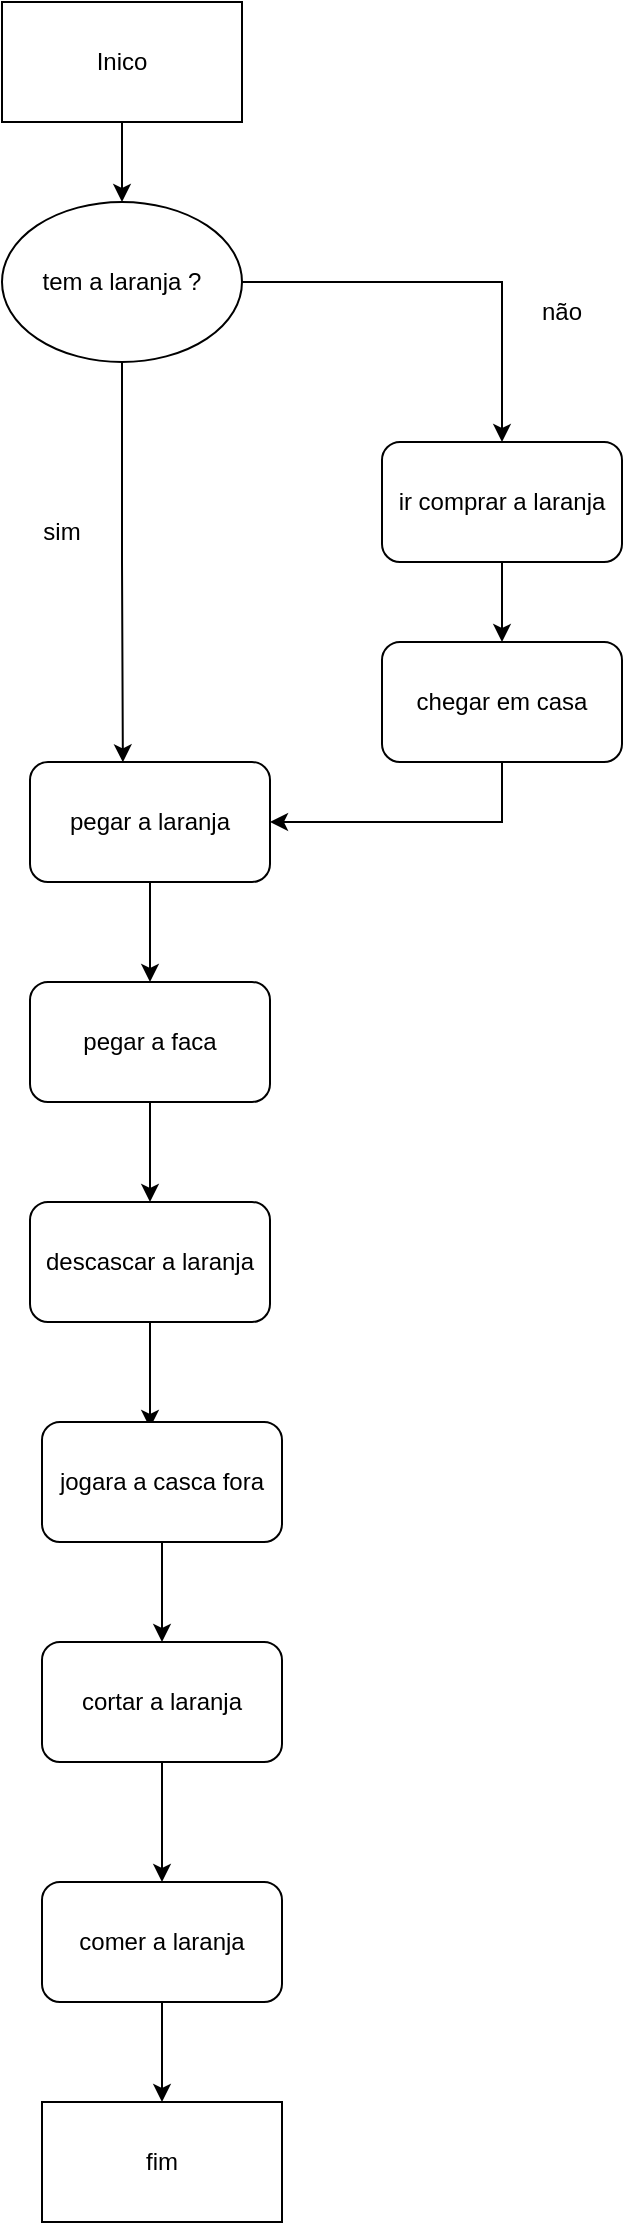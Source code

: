 <mxfile version="21.5.0" type="device">
  <diagram name="Página-1" id="KpHakPgRne8XzhzcIuOb">
    <mxGraphModel dx="1050" dy="573" grid="1" gridSize="10" guides="1" tooltips="1" connect="1" arrows="1" fold="1" page="1" pageScale="1" pageWidth="827" pageHeight="1169" math="0" shadow="0">
      <root>
        <mxCell id="0" />
        <mxCell id="1" parent="0" />
        <mxCell id="5LD4BWL9sDIMhoghvgCV-12" style="edgeStyle=orthogonalEdgeStyle;rounded=0;orthogonalLoop=1;jettySize=auto;html=1;exitX=0.5;exitY=1;exitDx=0;exitDy=0;entryX=0.5;entryY=0;entryDx=0;entryDy=0;" edge="1" parent="1" source="5LD4BWL9sDIMhoghvgCV-1" target="5LD4BWL9sDIMhoghvgCV-4">
          <mxGeometry relative="1" as="geometry" />
        </mxCell>
        <mxCell id="5LD4BWL9sDIMhoghvgCV-1" value="Inico" style="rounded=0;whiteSpace=wrap;html=1;" vertex="1" parent="1">
          <mxGeometry x="280" y="20" width="120" height="60" as="geometry" />
        </mxCell>
        <mxCell id="5LD4BWL9sDIMhoghvgCV-24" style="edgeStyle=orthogonalEdgeStyle;rounded=0;orthogonalLoop=1;jettySize=auto;html=1;exitX=0.5;exitY=1;exitDx=0;exitDy=0;" edge="1" parent="1" source="5LD4BWL9sDIMhoghvgCV-3" target="5LD4BWL9sDIMhoghvgCV-18">
          <mxGeometry relative="1" as="geometry" />
        </mxCell>
        <mxCell id="5LD4BWL9sDIMhoghvgCV-3" value="pegar a laranja" style="rounded=1;whiteSpace=wrap;html=1;" vertex="1" parent="1">
          <mxGeometry x="294" y="400" width="120" height="60" as="geometry" />
        </mxCell>
        <mxCell id="5LD4BWL9sDIMhoghvgCV-8" style="edgeStyle=orthogonalEdgeStyle;rounded=0;orthogonalLoop=1;jettySize=auto;html=1;exitX=1;exitY=0.5;exitDx=0;exitDy=0;entryX=0.5;entryY=0;entryDx=0;entryDy=0;" edge="1" parent="1" source="5LD4BWL9sDIMhoghvgCV-4" target="5LD4BWL9sDIMhoghvgCV-7">
          <mxGeometry relative="1" as="geometry" />
        </mxCell>
        <mxCell id="5LD4BWL9sDIMhoghvgCV-17" style="edgeStyle=orthogonalEdgeStyle;rounded=0;orthogonalLoop=1;jettySize=auto;html=1;exitX=0.5;exitY=1;exitDx=0;exitDy=0;entryX=0.387;entryY=0.003;entryDx=0;entryDy=0;entryPerimeter=0;" edge="1" parent="1" source="5LD4BWL9sDIMhoghvgCV-4" target="5LD4BWL9sDIMhoghvgCV-3">
          <mxGeometry relative="1" as="geometry" />
        </mxCell>
        <mxCell id="5LD4BWL9sDIMhoghvgCV-4" value="tem a laranja ?" style="ellipse;whiteSpace=wrap;html=1;" vertex="1" parent="1">
          <mxGeometry x="280" y="120" width="120" height="80" as="geometry" />
        </mxCell>
        <mxCell id="5LD4BWL9sDIMhoghvgCV-6" value="sim" style="text;html=1;strokeColor=none;fillColor=none;align=center;verticalAlign=middle;whiteSpace=wrap;rounded=0;" vertex="1" parent="1">
          <mxGeometry x="280" y="270" width="60" height="30" as="geometry" />
        </mxCell>
        <mxCell id="5LD4BWL9sDIMhoghvgCV-14" style="edgeStyle=orthogonalEdgeStyle;rounded=0;orthogonalLoop=1;jettySize=auto;html=1;exitX=0.5;exitY=1;exitDx=0;exitDy=0;entryX=0.5;entryY=0;entryDx=0;entryDy=0;" edge="1" parent="1" source="5LD4BWL9sDIMhoghvgCV-7" target="5LD4BWL9sDIMhoghvgCV-13">
          <mxGeometry relative="1" as="geometry" />
        </mxCell>
        <mxCell id="5LD4BWL9sDIMhoghvgCV-7" value="ir comprar a laranja" style="rounded=1;whiteSpace=wrap;html=1;" vertex="1" parent="1">
          <mxGeometry x="470" y="240" width="120" height="60" as="geometry" />
        </mxCell>
        <mxCell id="5LD4BWL9sDIMhoghvgCV-9" value="não" style="text;html=1;strokeColor=none;fillColor=none;align=center;verticalAlign=middle;whiteSpace=wrap;rounded=0;" vertex="1" parent="1">
          <mxGeometry x="530" y="160" width="60" height="30" as="geometry" />
        </mxCell>
        <mxCell id="5LD4BWL9sDIMhoghvgCV-16" style="edgeStyle=orthogonalEdgeStyle;rounded=0;orthogonalLoop=1;jettySize=auto;html=1;exitX=0.5;exitY=1;exitDx=0;exitDy=0;" edge="1" parent="1" source="5LD4BWL9sDIMhoghvgCV-13" target="5LD4BWL9sDIMhoghvgCV-3">
          <mxGeometry relative="1" as="geometry" />
        </mxCell>
        <mxCell id="5LD4BWL9sDIMhoghvgCV-13" value="chegar em casa" style="rounded=1;whiteSpace=wrap;html=1;" vertex="1" parent="1">
          <mxGeometry x="470" y="340" width="120" height="60" as="geometry" />
        </mxCell>
        <mxCell id="5LD4BWL9sDIMhoghvgCV-25" style="edgeStyle=orthogonalEdgeStyle;rounded=0;orthogonalLoop=1;jettySize=auto;html=1;exitX=0.5;exitY=1;exitDx=0;exitDy=0;entryX=0.5;entryY=0;entryDx=0;entryDy=0;" edge="1" parent="1" source="5LD4BWL9sDIMhoghvgCV-18" target="5LD4BWL9sDIMhoghvgCV-19">
          <mxGeometry relative="1" as="geometry" />
        </mxCell>
        <mxCell id="5LD4BWL9sDIMhoghvgCV-18" value="pegar a faca" style="rounded=1;whiteSpace=wrap;html=1;" vertex="1" parent="1">
          <mxGeometry x="294" y="510" width="120" height="60" as="geometry" />
        </mxCell>
        <mxCell id="5LD4BWL9sDIMhoghvgCV-26" style="edgeStyle=orthogonalEdgeStyle;rounded=0;orthogonalLoop=1;jettySize=auto;html=1;exitX=0.5;exitY=1;exitDx=0;exitDy=0;entryX=0.45;entryY=0.05;entryDx=0;entryDy=0;entryPerimeter=0;" edge="1" parent="1" source="5LD4BWL9sDIMhoghvgCV-19" target="5LD4BWL9sDIMhoghvgCV-21">
          <mxGeometry relative="1" as="geometry" />
        </mxCell>
        <mxCell id="5LD4BWL9sDIMhoghvgCV-19" value="descascar a laranja" style="rounded=1;whiteSpace=wrap;html=1;" vertex="1" parent="1">
          <mxGeometry x="294" y="620" width="120" height="60" as="geometry" />
        </mxCell>
        <mxCell id="5LD4BWL9sDIMhoghvgCV-28" style="edgeStyle=orthogonalEdgeStyle;rounded=0;orthogonalLoop=1;jettySize=auto;html=1;exitX=0.5;exitY=1;exitDx=0;exitDy=0;entryX=0.5;entryY=0;entryDx=0;entryDy=0;" edge="1" parent="1" source="5LD4BWL9sDIMhoghvgCV-20" target="5LD4BWL9sDIMhoghvgCV-22">
          <mxGeometry relative="1" as="geometry" />
        </mxCell>
        <mxCell id="5LD4BWL9sDIMhoghvgCV-20" value="cortar a laranja" style="rounded=1;whiteSpace=wrap;html=1;" vertex="1" parent="1">
          <mxGeometry x="300" y="840" width="120" height="60" as="geometry" />
        </mxCell>
        <mxCell id="5LD4BWL9sDIMhoghvgCV-27" style="edgeStyle=orthogonalEdgeStyle;rounded=0;orthogonalLoop=1;jettySize=auto;html=1;exitX=0.5;exitY=1;exitDx=0;exitDy=0;entryX=0.5;entryY=0;entryDx=0;entryDy=0;" edge="1" parent="1" source="5LD4BWL9sDIMhoghvgCV-21" target="5LD4BWL9sDIMhoghvgCV-20">
          <mxGeometry relative="1" as="geometry" />
        </mxCell>
        <mxCell id="5LD4BWL9sDIMhoghvgCV-21" value="jogara a casca fora" style="rounded=1;whiteSpace=wrap;html=1;" vertex="1" parent="1">
          <mxGeometry x="300" y="730" width="120" height="60" as="geometry" />
        </mxCell>
        <mxCell id="5LD4BWL9sDIMhoghvgCV-29" style="edgeStyle=orthogonalEdgeStyle;rounded=0;orthogonalLoop=1;jettySize=auto;html=1;exitX=0.5;exitY=1;exitDx=0;exitDy=0;entryX=0.5;entryY=0;entryDx=0;entryDy=0;" edge="1" parent="1" source="5LD4BWL9sDIMhoghvgCV-22" target="5LD4BWL9sDIMhoghvgCV-23">
          <mxGeometry relative="1" as="geometry" />
        </mxCell>
        <mxCell id="5LD4BWL9sDIMhoghvgCV-22" value="comer a laranja" style="rounded=1;whiteSpace=wrap;html=1;" vertex="1" parent="1">
          <mxGeometry x="300" y="960" width="120" height="60" as="geometry" />
        </mxCell>
        <mxCell id="5LD4BWL9sDIMhoghvgCV-23" value="fim" style="rounded=0;whiteSpace=wrap;html=1;" vertex="1" parent="1">
          <mxGeometry x="300" y="1070" width="120" height="60" as="geometry" />
        </mxCell>
      </root>
    </mxGraphModel>
  </diagram>
</mxfile>
